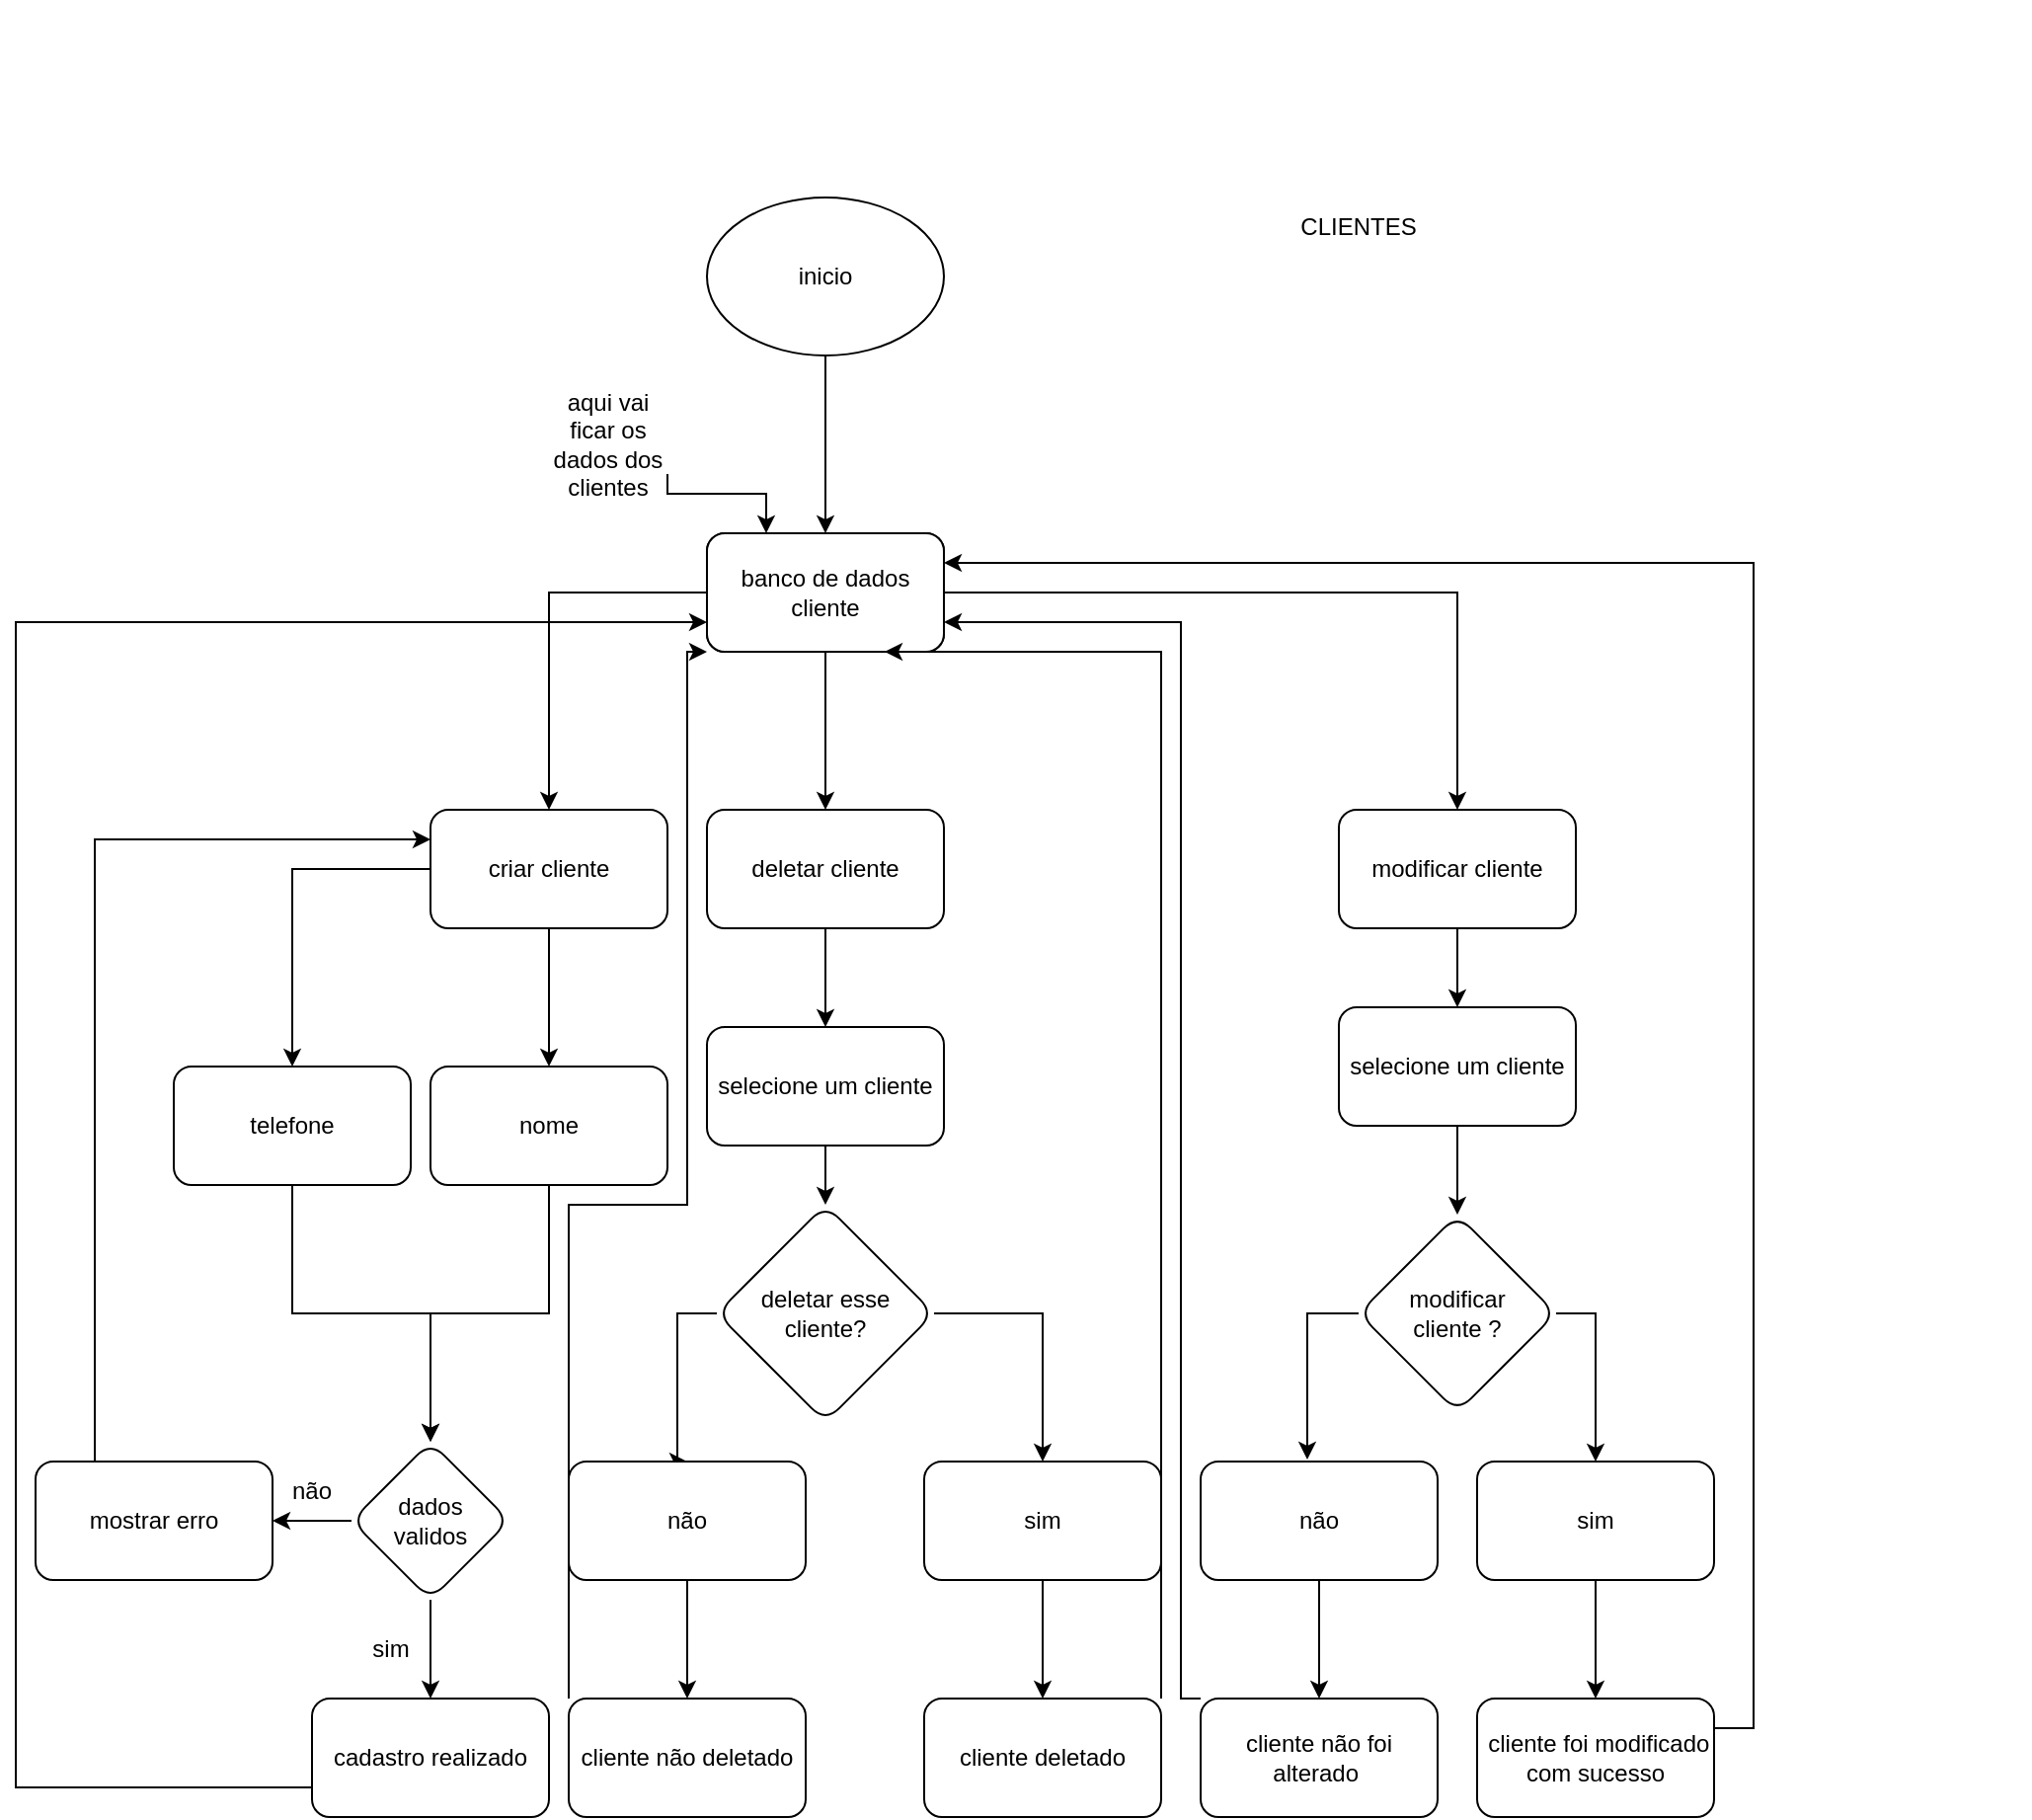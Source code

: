 <mxfile version="24.4.9" type="device" pages="3">
  <diagram id="YsnUkYIXZKyZ0lEAvtVL" name="Página-1">
    <mxGraphModel dx="2261" dy="1951" grid="1" gridSize="10" guides="1" tooltips="1" connect="1" arrows="1" fold="1" page="1" pageScale="1" pageWidth="827" pageHeight="1169" math="0" shadow="0">
      <root>
        <mxCell id="0" />
        <mxCell id="1" parent="0" />
        <mxCell id="gHt7BngtJJB3sTxaMDb8-4" value="" style="edgeStyle=orthogonalEdgeStyle;rounded=0;orthogonalLoop=1;jettySize=auto;html=1;" parent="1" source="gHt7BngtJJB3sTxaMDb8-1" target="gHt7BngtJJB3sTxaMDb8-3" edge="1">
          <mxGeometry relative="1" as="geometry" />
        </mxCell>
        <mxCell id="gHt7BngtJJB3sTxaMDb8-1" value="inicio" style="ellipse;whiteSpace=wrap;html=1;" parent="1" vertex="1">
          <mxGeometry x="340" width="120" height="80" as="geometry" />
        </mxCell>
        <mxCell id="gHt7BngtJJB3sTxaMDb8-6" value="" style="edgeStyle=orthogonalEdgeStyle;rounded=0;orthogonalLoop=1;jettySize=auto;html=1;" parent="1" source="gHt7BngtJJB3sTxaMDb8-3" target="gHt7BngtJJB3sTxaMDb8-5" edge="1">
          <mxGeometry relative="1" as="geometry" />
        </mxCell>
        <mxCell id="gHt7BngtJJB3sTxaMDb8-8" value="" style="edgeStyle=orthogonalEdgeStyle;rounded=0;orthogonalLoop=1;jettySize=auto;html=1;" parent="1" source="gHt7BngtJJB3sTxaMDb8-3" target="gHt7BngtJJB3sTxaMDb8-7" edge="1">
          <mxGeometry relative="1" as="geometry" />
        </mxCell>
        <mxCell id="gHt7BngtJJB3sTxaMDb8-10" value="" style="edgeStyle=orthogonalEdgeStyle;rounded=0;orthogonalLoop=1;jettySize=auto;html=1;" parent="1" source="gHt7BngtJJB3sTxaMDb8-3" target="gHt7BngtJJB3sTxaMDb8-9" edge="1">
          <mxGeometry relative="1" as="geometry" />
        </mxCell>
        <mxCell id="gHt7BngtJJB3sTxaMDb8-3" value="banco de clientes" style="rounded=1;whiteSpace=wrap;html=1;" parent="1" vertex="1">
          <mxGeometry x="340" y="170" width="120" height="60" as="geometry" />
        </mxCell>
        <mxCell id="gHt7BngtJJB3sTxaMDb8-30" value="" style="edgeStyle=orthogonalEdgeStyle;rounded=0;orthogonalLoop=1;jettySize=auto;html=1;entryX=0.5;entryY=0;entryDx=0;entryDy=0;" parent="1" source="gHt7BngtJJB3sTxaMDb8-5" target="gHt7BngtJJB3sTxaMDb8-31" edge="1">
          <mxGeometry relative="1" as="geometry">
            <mxPoint x="400" y="410" as="targetPoint" />
          </mxGeometry>
        </mxCell>
        <mxCell id="gHt7BngtJJB3sTxaMDb8-5" value="deletar cliente" style="rounded=1;whiteSpace=wrap;html=1;" parent="1" vertex="1">
          <mxGeometry x="340" y="310" width="120" height="60" as="geometry" />
        </mxCell>
        <mxCell id="gHt7BngtJJB3sTxaMDb8-57" value="" style="edgeStyle=orthogonalEdgeStyle;rounded=0;orthogonalLoop=1;jettySize=auto;html=1;" parent="1" source="gHt7BngtJJB3sTxaMDb8-7" target="gHt7BngtJJB3sTxaMDb8-56" edge="1">
          <mxGeometry relative="1" as="geometry" />
        </mxCell>
        <mxCell id="gHt7BngtJJB3sTxaMDb8-7" value="modificar cliente" style="whiteSpace=wrap;html=1;rounded=1;" parent="1" vertex="1">
          <mxGeometry x="660" y="310" width="120" height="60" as="geometry" />
        </mxCell>
        <mxCell id="gHt7BngtJJB3sTxaMDb8-19" value="" style="edgeStyle=orthogonalEdgeStyle;rounded=0;orthogonalLoop=1;jettySize=auto;html=1;" parent="1" source="gHt7BngtJJB3sTxaMDb8-9" target="gHt7BngtJJB3sTxaMDb8-18" edge="1">
          <mxGeometry relative="1" as="geometry" />
        </mxCell>
        <mxCell id="gHt7BngtJJB3sTxaMDb8-21" value="" style="edgeStyle=orthogonalEdgeStyle;rounded=0;orthogonalLoop=1;jettySize=auto;html=1;" parent="1" source="gHt7BngtJJB3sTxaMDb8-9" target="gHt7BngtJJB3sTxaMDb8-20" edge="1">
          <mxGeometry relative="1" as="geometry" />
        </mxCell>
        <mxCell id="gHt7BngtJJB3sTxaMDb8-9" value="criar cliente" style="rounded=1;whiteSpace=wrap;html=1;" parent="1" vertex="1">
          <mxGeometry x="200" y="310" width="120" height="60" as="geometry" />
        </mxCell>
        <mxCell id="gHt7BngtJJB3sTxaMDb8-15" value="banco de dados&lt;div&gt;cliente&lt;/div&gt;" style="whiteSpace=wrap;html=1;rounded=1;" parent="1" vertex="1">
          <mxGeometry x="340" y="170" width="120" height="60" as="geometry" />
        </mxCell>
        <mxCell id="gHt7BngtJJB3sTxaMDb8-17" style="edgeStyle=orthogonalEdgeStyle;rounded=0;orthogonalLoop=1;jettySize=auto;html=1;exitX=1;exitY=1;exitDx=0;exitDy=0;entryX=0.25;entryY=0;entryDx=0;entryDy=0;" parent="1" source="gHt7BngtJJB3sTxaMDb8-16" target="gHt7BngtJJB3sTxaMDb8-15" edge="1">
          <mxGeometry relative="1" as="geometry">
            <Array as="points">
              <mxPoint x="320" y="150" />
              <mxPoint x="370" y="150" />
            </Array>
          </mxGeometry>
        </mxCell>
        <mxCell id="gHt7BngtJJB3sTxaMDb8-16" value="aqui vai ficar os dados dos clientes" style="text;html=1;align=center;verticalAlign=middle;whiteSpace=wrap;rounded=0;" parent="1" vertex="1">
          <mxGeometry x="260" y="110" width="60" height="30" as="geometry" />
        </mxCell>
        <mxCell id="gHt7BngtJJB3sTxaMDb8-61" style="edgeStyle=orthogonalEdgeStyle;rounded=0;orthogonalLoop=1;jettySize=auto;html=1;exitX=0.5;exitY=1;exitDx=0;exitDy=0;" parent="1" source="gHt7BngtJJB3sTxaMDb8-18" target="gHt7BngtJJB3sTxaMDb8-59" edge="1">
          <mxGeometry relative="1" as="geometry" />
        </mxCell>
        <mxCell id="gHt7BngtJJB3sTxaMDb8-18" value="telefone" style="whiteSpace=wrap;html=1;rounded=1;" parent="1" vertex="1">
          <mxGeometry x="70" y="440" width="120" height="60" as="geometry" />
        </mxCell>
        <mxCell id="gHt7BngtJJB3sTxaMDb8-60" value="" style="edgeStyle=orthogonalEdgeStyle;rounded=0;orthogonalLoop=1;jettySize=auto;html=1;" parent="1" source="gHt7BngtJJB3sTxaMDb8-20" target="gHt7BngtJJB3sTxaMDb8-59" edge="1">
          <mxGeometry relative="1" as="geometry" />
        </mxCell>
        <mxCell id="gHt7BngtJJB3sTxaMDb8-20" value="nome" style="whiteSpace=wrap;html=1;rounded=1;" parent="1" vertex="1">
          <mxGeometry x="200" y="440" width="120" height="60" as="geometry" />
        </mxCell>
        <mxCell id="gHt7BngtJJB3sTxaMDb8-34" value="" style="edgeStyle=orthogonalEdgeStyle;rounded=0;orthogonalLoop=1;jettySize=auto;html=1;" parent="1" source="gHt7BngtJJB3sTxaMDb8-31" target="gHt7BngtJJB3sTxaMDb8-33" edge="1">
          <mxGeometry relative="1" as="geometry" />
        </mxCell>
        <mxCell id="gHt7BngtJJB3sTxaMDb8-31" value="selecione um cliente" style="rounded=1;whiteSpace=wrap;html=1;" parent="1" vertex="1">
          <mxGeometry x="340" y="420" width="120" height="60" as="geometry" />
        </mxCell>
        <mxCell id="gHt7BngtJJB3sTxaMDb8-45" style="edgeStyle=orthogonalEdgeStyle;rounded=0;orthogonalLoop=1;jettySize=auto;html=1;exitX=0;exitY=0.5;exitDx=0;exitDy=0;entryX=0.5;entryY=0;entryDx=0;entryDy=0;" parent="1" source="gHt7BngtJJB3sTxaMDb8-33" target="gHt7BngtJJB3sTxaMDb8-42" edge="1">
          <mxGeometry relative="1" as="geometry" />
        </mxCell>
        <mxCell id="gHt7BngtJJB3sTxaMDb8-46" style="edgeStyle=orthogonalEdgeStyle;rounded=0;orthogonalLoop=1;jettySize=auto;html=1;exitX=1;exitY=0.5;exitDx=0;exitDy=0;entryX=0.5;entryY=0;entryDx=0;entryDy=0;" parent="1" source="gHt7BngtJJB3sTxaMDb8-33" target="gHt7BngtJJB3sTxaMDb8-40" edge="1">
          <mxGeometry relative="1" as="geometry" />
        </mxCell>
        <mxCell id="gHt7BngtJJB3sTxaMDb8-33" value="deletar esse cliente?" style="rhombus;whiteSpace=wrap;html=1;rounded=1;" parent="1" vertex="1">
          <mxGeometry x="345" y="510" width="110" height="110" as="geometry" />
        </mxCell>
        <mxCell id="gHt7BngtJJB3sTxaMDb8-48" value="" style="edgeStyle=orthogonalEdgeStyle;rounded=0;orthogonalLoop=1;jettySize=auto;html=1;" parent="1" source="gHt7BngtJJB3sTxaMDb8-40" target="gHt7BngtJJB3sTxaMDb8-47" edge="1">
          <mxGeometry relative="1" as="geometry" />
        </mxCell>
        <mxCell id="gHt7BngtJJB3sTxaMDb8-40" value="sim" style="rounded=1;whiteSpace=wrap;html=1;" parent="1" vertex="1">
          <mxGeometry x="450" y="640" width="120" height="60" as="geometry" />
        </mxCell>
        <mxCell id="gHt7BngtJJB3sTxaMDb8-50" value="" style="edgeStyle=orthogonalEdgeStyle;rounded=0;orthogonalLoop=1;jettySize=auto;html=1;" parent="1" source="gHt7BngtJJB3sTxaMDb8-42" target="gHt7BngtJJB3sTxaMDb8-49" edge="1">
          <mxGeometry relative="1" as="geometry" />
        </mxCell>
        <mxCell id="gHt7BngtJJB3sTxaMDb8-42" value="não" style="rounded=1;whiteSpace=wrap;html=1;" parent="1" vertex="1">
          <mxGeometry x="270" y="640" width="120" height="60" as="geometry" />
        </mxCell>
        <mxCell id="NIxQpuSbD9NqsE56mVhm-2" style="edgeStyle=orthogonalEdgeStyle;rounded=0;orthogonalLoop=1;jettySize=auto;html=1;exitX=1;exitY=0;exitDx=0;exitDy=0;" parent="1" source="gHt7BngtJJB3sTxaMDb8-47" edge="1">
          <mxGeometry relative="1" as="geometry">
            <mxPoint x="430" y="230" as="targetPoint" />
            <Array as="points">
              <mxPoint x="570" y="230" />
            </Array>
          </mxGeometry>
        </mxCell>
        <mxCell id="gHt7BngtJJB3sTxaMDb8-47" value="cliente deletado" style="whiteSpace=wrap;html=1;rounded=1;" parent="1" vertex="1">
          <mxGeometry x="450" y="760" width="120" height="60" as="geometry" />
        </mxCell>
        <mxCell id="NIxQpuSbD9NqsE56mVhm-3" style="edgeStyle=orthogonalEdgeStyle;rounded=0;orthogonalLoop=1;jettySize=auto;html=1;exitX=0;exitY=0;exitDx=0;exitDy=0;entryX=0;entryY=1;entryDx=0;entryDy=0;" parent="1" source="gHt7BngtJJB3sTxaMDb8-49" target="gHt7BngtJJB3sTxaMDb8-15" edge="1">
          <mxGeometry relative="1" as="geometry">
            <Array as="points">
              <mxPoint x="270" y="510" />
              <mxPoint x="330" y="510" />
              <mxPoint x="330" y="230" />
            </Array>
          </mxGeometry>
        </mxCell>
        <mxCell id="gHt7BngtJJB3sTxaMDb8-49" value="cliente não deletado" style="whiteSpace=wrap;html=1;rounded=1;" parent="1" vertex="1">
          <mxGeometry x="270" y="760" width="120" height="60" as="geometry" />
        </mxCell>
        <mxCell id="gHt7BngtJJB3sTxaMDb8-73" value="" style="edgeStyle=orthogonalEdgeStyle;rounded=0;orthogonalLoop=1;jettySize=auto;html=1;" parent="1" source="gHt7BngtJJB3sTxaMDb8-56" target="gHt7BngtJJB3sTxaMDb8-72" edge="1">
          <mxGeometry relative="1" as="geometry" />
        </mxCell>
        <mxCell id="gHt7BngtJJB3sTxaMDb8-56" value="selecione um cliente" style="whiteSpace=wrap;html=1;rounded=1;" parent="1" vertex="1">
          <mxGeometry x="660" y="410" width="120" height="60" as="geometry" />
        </mxCell>
        <mxCell id="gHt7BngtJJB3sTxaMDb8-63" value="" style="edgeStyle=orthogonalEdgeStyle;rounded=0;orthogonalLoop=1;jettySize=auto;html=1;" parent="1" source="gHt7BngtJJB3sTxaMDb8-59" target="gHt7BngtJJB3sTxaMDb8-62" edge="1">
          <mxGeometry relative="1" as="geometry" />
        </mxCell>
        <mxCell id="gHt7BngtJJB3sTxaMDb8-68" value="" style="edgeStyle=orthogonalEdgeStyle;rounded=0;orthogonalLoop=1;jettySize=auto;html=1;" parent="1" source="gHt7BngtJJB3sTxaMDb8-59" target="gHt7BngtJJB3sTxaMDb8-67" edge="1">
          <mxGeometry relative="1" as="geometry" />
        </mxCell>
        <mxCell id="gHt7BngtJJB3sTxaMDb8-59" value="dados&lt;div&gt;validos&lt;/div&gt;" style="rhombus;whiteSpace=wrap;html=1;rounded=1;" parent="1" vertex="1">
          <mxGeometry x="160" y="630" width="80" height="80" as="geometry" />
        </mxCell>
        <mxCell id="BEn74CWIUbA6BfU2pHwM-2" style="edgeStyle=orthogonalEdgeStyle;rounded=0;orthogonalLoop=1;jettySize=auto;html=1;exitX=0.25;exitY=0;exitDx=0;exitDy=0;entryX=0;entryY=0.25;entryDx=0;entryDy=0;" parent="1" source="gHt7BngtJJB3sTxaMDb8-62" target="gHt7BngtJJB3sTxaMDb8-9" edge="1">
          <mxGeometry relative="1" as="geometry" />
        </mxCell>
        <mxCell id="gHt7BngtJJB3sTxaMDb8-62" value="mostrar erro" style="whiteSpace=wrap;html=1;rounded=1;" parent="1" vertex="1">
          <mxGeometry y="640" width="120" height="60" as="geometry" />
        </mxCell>
        <mxCell id="gHt7BngtJJB3sTxaMDb8-64" value="não" style="text;html=1;align=center;verticalAlign=middle;whiteSpace=wrap;rounded=0;" parent="1" vertex="1">
          <mxGeometry x="110" y="640" width="60" height="30" as="geometry" />
        </mxCell>
        <mxCell id="gHt7BngtJJB3sTxaMDb8-71" style="edgeStyle=orthogonalEdgeStyle;rounded=0;orthogonalLoop=1;jettySize=auto;html=1;exitX=0;exitY=0.75;exitDx=0;exitDy=0;entryX=0;entryY=0.75;entryDx=0;entryDy=0;" parent="1" source="gHt7BngtJJB3sTxaMDb8-67" target="gHt7BngtJJB3sTxaMDb8-15" edge="1">
          <mxGeometry relative="1" as="geometry">
            <Array as="points">
              <mxPoint x="-10" y="805" />
              <mxPoint x="-10" y="215" />
            </Array>
          </mxGeometry>
        </mxCell>
        <mxCell id="gHt7BngtJJB3sTxaMDb8-67" value="cadastro realizado" style="whiteSpace=wrap;html=1;rounded=1;" parent="1" vertex="1">
          <mxGeometry x="140" y="760" width="120" height="60" as="geometry" />
        </mxCell>
        <mxCell id="gHt7BngtJJB3sTxaMDb8-69" value="sim" style="text;html=1;align=center;verticalAlign=middle;whiteSpace=wrap;rounded=0;" parent="1" vertex="1">
          <mxGeometry x="150" y="720" width="60" height="30" as="geometry" />
        </mxCell>
        <mxCell id="gHt7BngtJJB3sTxaMDb8-88" style="edgeStyle=orthogonalEdgeStyle;rounded=0;orthogonalLoop=1;jettySize=auto;html=1;exitX=1;exitY=0.5;exitDx=0;exitDy=0;entryX=0.5;entryY=0;entryDx=0;entryDy=0;" parent="1" source="gHt7BngtJJB3sTxaMDb8-72" target="gHt7BngtJJB3sTxaMDb8-80" edge="1">
          <mxGeometry relative="1" as="geometry" />
        </mxCell>
        <mxCell id="gHt7BngtJJB3sTxaMDb8-72" value="modificar&lt;div&gt;cliente ?&lt;/div&gt;" style="rhombus;whiteSpace=wrap;html=1;rounded=1;" parent="1" vertex="1">
          <mxGeometry x="670" y="515" width="100" height="100" as="geometry" />
        </mxCell>
        <mxCell id="gHt7BngtJJB3sTxaMDb8-95" value="" style="edgeStyle=orthogonalEdgeStyle;rounded=0;orthogonalLoop=1;jettySize=auto;html=1;" parent="1" source="gHt7BngtJJB3sTxaMDb8-80" target="gHt7BngtJJB3sTxaMDb8-94" edge="1">
          <mxGeometry relative="1" as="geometry" />
        </mxCell>
        <mxCell id="gHt7BngtJJB3sTxaMDb8-80" value="sim" style="rounded=1;whiteSpace=wrap;html=1;" parent="1" vertex="1">
          <mxGeometry x="730" y="640" width="120" height="60" as="geometry" />
        </mxCell>
        <mxCell id="gHt7BngtJJB3sTxaMDb8-92" value="" style="edgeStyle=orthogonalEdgeStyle;rounded=0;orthogonalLoop=1;jettySize=auto;html=1;" parent="1" source="gHt7BngtJJB3sTxaMDb8-82" target="gHt7BngtJJB3sTxaMDb8-91" edge="1">
          <mxGeometry relative="1" as="geometry" />
        </mxCell>
        <mxCell id="gHt7BngtJJB3sTxaMDb8-82" value="não" style="rounded=1;whiteSpace=wrap;html=1;" parent="1" vertex="1">
          <mxGeometry x="590" y="640" width="120" height="60" as="geometry" />
        </mxCell>
        <mxCell id="gHt7BngtJJB3sTxaMDb8-90" style="edgeStyle=orthogonalEdgeStyle;rounded=0;orthogonalLoop=1;jettySize=auto;html=1;exitX=0;exitY=0.5;exitDx=0;exitDy=0;entryX=0.45;entryY=-0.017;entryDx=0;entryDy=0;entryPerimeter=0;" parent="1" source="gHt7BngtJJB3sTxaMDb8-72" target="gHt7BngtJJB3sTxaMDb8-82" edge="1">
          <mxGeometry relative="1" as="geometry" />
        </mxCell>
        <mxCell id="gHt7BngtJJB3sTxaMDb8-93" style="edgeStyle=orthogonalEdgeStyle;rounded=0;orthogonalLoop=1;jettySize=auto;html=1;exitX=0;exitY=0;exitDx=0;exitDy=0;entryX=1;entryY=0.75;entryDx=0;entryDy=0;" parent="1" source="gHt7BngtJJB3sTxaMDb8-91" target="gHt7BngtJJB3sTxaMDb8-15" edge="1">
          <mxGeometry relative="1" as="geometry">
            <Array as="points">
              <mxPoint x="580" y="760" />
              <mxPoint x="580" y="215" />
            </Array>
          </mxGeometry>
        </mxCell>
        <mxCell id="gHt7BngtJJB3sTxaMDb8-91" value="cliente não foi alterado&amp;nbsp;" style="whiteSpace=wrap;html=1;rounded=1;" parent="1" vertex="1">
          <mxGeometry x="590" y="760" width="120" height="60" as="geometry" />
        </mxCell>
        <mxCell id="gHt7BngtJJB3sTxaMDb8-96" style="edgeStyle=orthogonalEdgeStyle;rounded=0;orthogonalLoop=1;jettySize=auto;html=1;exitX=1;exitY=0.25;exitDx=0;exitDy=0;entryX=1;entryY=0.25;entryDx=0;entryDy=0;" parent="1" source="gHt7BngtJJB3sTxaMDb8-94" target="gHt7BngtJJB3sTxaMDb8-15" edge="1">
          <mxGeometry relative="1" as="geometry" />
        </mxCell>
        <mxCell id="gHt7BngtJJB3sTxaMDb8-94" value="&amp;nbsp;cliente foi modificado com sucesso" style="whiteSpace=wrap;html=1;rounded=1;" parent="1" vertex="1">
          <mxGeometry x="730" y="760" width="120" height="60" as="geometry" />
        </mxCell>
        <mxCell id="BLbAD-rNxpiQl6OmIel5-1" value="CLIENTES" style="text;html=1;align=center;verticalAlign=middle;whiteSpace=wrap;rounded=0;" parent="1" vertex="1">
          <mxGeometry x="330" y="-100" width="680" height="230" as="geometry" />
        </mxCell>
      </root>
    </mxGraphModel>
  </diagram>
  <diagram id="cob4E-7mashP0gwnkzWK" name="Página-2">
    <mxGraphModel dx="2261" dy="782" grid="1" gridSize="10" guides="1" tooltips="1" connect="1" arrows="1" fold="1" page="1" pageScale="1" pageWidth="827" pageHeight="1169" math="0" shadow="0">
      <root>
        <mxCell id="0" />
        <mxCell id="1" parent="0" />
        <mxCell id="q2FhE0J3s6sLXgJ5Zwis-4" value="" style="edgeStyle=orthogonalEdgeStyle;rounded=0;orthogonalLoop=1;jettySize=auto;html=1;" parent="1" source="q2FhE0J3s6sLXgJ5Zwis-1" target="q2FhE0J3s6sLXgJ5Zwis-3" edge="1">
          <mxGeometry relative="1" as="geometry" />
        </mxCell>
        <mxCell id="q2FhE0J3s6sLXgJ5Zwis-1" value="inicio" style="ellipse;whiteSpace=wrap;html=1;" parent="1" vertex="1">
          <mxGeometry x="310" width="120" height="80" as="geometry" />
        </mxCell>
        <mxCell id="GBMRATMyyAud9WIm6xr2-17" style="edgeStyle=orthogonalEdgeStyle;rounded=0;orthogonalLoop=1;jettySize=auto;html=1;exitX=0.5;exitY=1;exitDx=0;exitDy=0;entryX=0.5;entryY=0;entryDx=0;entryDy=0;" edge="1" parent="1" source="q2FhE0J3s6sLXgJ5Zwis-3" target="q2FhE0J3s6sLXgJ5Zwis-5">
          <mxGeometry relative="1" as="geometry" />
        </mxCell>
        <mxCell id="q2FhE0J3s6sLXgJ5Zwis-3" value="selecione o fornecedor" style="rounded=1;whiteSpace=wrap;html=1;" parent="1" vertex="1">
          <mxGeometry x="310" y="120" width="120" height="60" as="geometry" />
        </mxCell>
        <mxCell id="-Yfc9bU-4Yj6OBTwdtKS-4" style="edgeStyle=orthogonalEdgeStyle;rounded=0;orthogonalLoop=1;jettySize=auto;html=1;exitX=0;exitY=0.25;exitDx=0;exitDy=0;entryX=0.5;entryY=0;entryDx=0;entryDy=0;" edge="1" parent="1" source="q2FhE0J3s6sLXgJ5Zwis-5" target="-Yfc9bU-4Yj6OBTwdtKS-3">
          <mxGeometry relative="1" as="geometry" />
        </mxCell>
        <mxCell id="GBMRATMyyAud9WIm6xr2-14" style="edgeStyle=orthogonalEdgeStyle;rounded=0;orthogonalLoop=1;jettySize=auto;html=1;exitX=0.25;exitY=0;exitDx=0;exitDy=0;entryX=0.5;entryY=0;entryDx=0;entryDy=0;" edge="1" parent="1" source="q2FhE0J3s6sLXgJ5Zwis-5" target="GBMRATMyyAud9WIm6xr2-2">
          <mxGeometry relative="1" as="geometry" />
        </mxCell>
        <mxCell id="GBMRATMyyAud9WIm6xr2-18" style="edgeStyle=orthogonalEdgeStyle;rounded=0;orthogonalLoop=1;jettySize=auto;html=1;exitX=1;exitY=0.75;exitDx=0;exitDy=0;entryX=0.25;entryY=0;entryDx=0;entryDy=0;" edge="1" parent="1" source="q2FhE0J3s6sLXgJ5Zwis-5" target="HUoiYBO2rbF4VHzIbusj-4">
          <mxGeometry relative="1" as="geometry" />
        </mxCell>
        <mxCell id="q2FhE0J3s6sLXgJ5Zwis-5" value="BC fornecedor&amp;nbsp;" style="rounded=1;whiteSpace=wrap;html=1;" parent="1" vertex="1">
          <mxGeometry x="310" y="230" width="120" height="60" as="geometry" />
        </mxCell>
        <mxCell id="NR5nARvkgr26INFjKaU3-6" style="edgeStyle=orthogonalEdgeStyle;rounded=0;orthogonalLoop=1;jettySize=auto;html=1;exitX=0.25;exitY=1;exitDx=0;exitDy=0;entryX=0.75;entryY=0;entryDx=0;entryDy=0;" parent="1" source="HUoiYBO2rbF4VHzIbusj-4" target="NR5nARvkgr26INFjKaU3-2" edge="1">
          <mxGeometry relative="1" as="geometry" />
        </mxCell>
        <mxCell id="NR5nARvkgr26INFjKaU3-9" style="edgeStyle=orthogonalEdgeStyle;rounded=0;orthogonalLoop=1;jettySize=auto;html=1;exitX=0.75;exitY=1;exitDx=0;exitDy=0;entryX=0.25;entryY=0;entryDx=0;entryDy=0;" parent="1" source="HUoiYBO2rbF4VHzIbusj-4" target="NR5nARvkgr26INFjKaU3-5" edge="1">
          <mxGeometry relative="1" as="geometry" />
        </mxCell>
        <mxCell id="NR5nARvkgr26INFjKaU3-10" style="edgeStyle=orthogonalEdgeStyle;rounded=0;orthogonalLoop=1;jettySize=auto;html=1;exitX=0.5;exitY=1;exitDx=0;exitDy=0;entryX=0.5;entryY=0;entryDx=0;entryDy=0;" parent="1" source="HUoiYBO2rbF4VHzIbusj-4" target="NR5nARvkgr26INFjKaU3-3" edge="1">
          <mxGeometry relative="1" as="geometry" />
        </mxCell>
        <mxCell id="HUoiYBO2rbF4VHzIbusj-4" value="cadastrar um novo fornecedor" style="rounded=1;whiteSpace=wrap;html=1;" parent="1" vertex="1">
          <mxGeometry x="480" y="330" width="120" height="60" as="geometry" />
        </mxCell>
        <mxCell id="nCmtPQ9e9HmwRkio1j7B-5" style="edgeStyle=orthogonalEdgeStyle;rounded=0;orthogonalLoop=1;jettySize=auto;html=1;exitX=0.5;exitY=1;exitDx=0;exitDy=0;entryX=0.5;entryY=0;entryDx=0;entryDy=0;" edge="1" parent="1" source="NR5nARvkgr26INFjKaU3-2" target="nCmtPQ9e9HmwRkio1j7B-1">
          <mxGeometry relative="1" as="geometry" />
        </mxCell>
        <mxCell id="NR5nARvkgr26INFjKaU3-2" value="nome" style="rounded=1;whiteSpace=wrap;html=1;" parent="1" vertex="1">
          <mxGeometry x="340" y="450" width="120" height="60" as="geometry" />
        </mxCell>
        <mxCell id="nCmtPQ9e9HmwRkio1j7B-2" value="" style="edgeStyle=orthogonalEdgeStyle;rounded=0;orthogonalLoop=1;jettySize=auto;html=1;" edge="1" parent="1" source="NR5nARvkgr26INFjKaU3-3" target="nCmtPQ9e9HmwRkio1j7B-1">
          <mxGeometry relative="1" as="geometry" />
        </mxCell>
        <mxCell id="NR5nARvkgr26INFjKaU3-3" value="telefone" style="rounded=1;whiteSpace=wrap;html=1;" parent="1" vertex="1">
          <mxGeometry x="470" y="450" width="120" height="60" as="geometry" />
        </mxCell>
        <mxCell id="nCmtPQ9e9HmwRkio1j7B-3" style="edgeStyle=orthogonalEdgeStyle;rounded=0;orthogonalLoop=1;jettySize=auto;html=1;exitX=0.5;exitY=1;exitDx=0;exitDy=0;entryX=0.5;entryY=0;entryDx=0;entryDy=0;" edge="1" parent="1" source="NR5nARvkgr26INFjKaU3-5" target="nCmtPQ9e9HmwRkio1j7B-1">
          <mxGeometry relative="1" as="geometry" />
        </mxCell>
        <mxCell id="NR5nARvkgr26INFjKaU3-5" value="email" style="rounded=1;whiteSpace=wrap;html=1;" parent="1" vertex="1">
          <mxGeometry x="600" y="450" width="120" height="60" as="geometry" />
        </mxCell>
        <mxCell id="nCmtPQ9e9HmwRkio1j7B-8" value="" style="edgeStyle=orthogonalEdgeStyle;rounded=0;orthogonalLoop=1;jettySize=auto;html=1;" edge="1" parent="1" source="nCmtPQ9e9HmwRkio1j7B-1" target="nCmtPQ9e9HmwRkio1j7B-7">
          <mxGeometry relative="1" as="geometry" />
        </mxCell>
        <mxCell id="nCmtPQ9e9HmwRkio1j7B-15" style="edgeStyle=orthogonalEdgeStyle;rounded=0;orthogonalLoop=1;jettySize=auto;html=1;exitX=0;exitY=0.5;exitDx=0;exitDy=0;entryX=1;entryY=0.5;entryDx=0;entryDy=0;" edge="1" parent="1" source="nCmtPQ9e9HmwRkio1j7B-1" target="nCmtPQ9e9HmwRkio1j7B-14">
          <mxGeometry relative="1" as="geometry" />
        </mxCell>
        <mxCell id="nCmtPQ9e9HmwRkio1j7B-1" value="dados são validos?" style="rhombus;whiteSpace=wrap;html=1;rounded=1;" vertex="1" parent="1">
          <mxGeometry x="470" y="570" width="100" height="110" as="geometry" />
        </mxCell>
        <mxCell id="nCmtPQ9e9HmwRkio1j7B-7" value="cadastro realizado" style="whiteSpace=wrap;html=1;rounded=1;" vertex="1" parent="1">
          <mxGeometry x="460" y="720" width="120" height="60" as="geometry" />
        </mxCell>
        <mxCell id="nCmtPQ9e9HmwRkio1j7B-11" value="sim" style="text;html=1;align=center;verticalAlign=middle;resizable=0;points=[];autosize=1;strokeColor=none;fillColor=none;" vertex="1" parent="1">
          <mxGeometry x="470" y="678" width="40" height="30" as="geometry" />
        </mxCell>
        <mxCell id="nCmtPQ9e9HmwRkio1j7B-12" value="não" style="text;html=1;align=center;verticalAlign=middle;resizable=0;points=[];autosize=1;strokeColor=none;fillColor=none;" vertex="1" parent="1">
          <mxGeometry x="410" y="588" width="40" height="30" as="geometry" />
        </mxCell>
        <mxCell id="nCmtPQ9e9HmwRkio1j7B-16" style="edgeStyle=orthogonalEdgeStyle;rounded=0;orthogonalLoop=1;jettySize=auto;html=1;exitX=0.25;exitY=0;exitDx=0;exitDy=0;entryX=0;entryY=0.75;entryDx=0;entryDy=0;" edge="1" parent="1" source="nCmtPQ9e9HmwRkio1j7B-14" target="HUoiYBO2rbF4VHzIbusj-4">
          <mxGeometry relative="1" as="geometry" />
        </mxCell>
        <mxCell id="nCmtPQ9e9HmwRkio1j7B-14" value="cadastro não realizado" style="rounded=1;whiteSpace=wrap;html=1;" vertex="1" parent="1">
          <mxGeometry x="270" y="595" width="120" height="60" as="geometry" />
        </mxCell>
        <mxCell id="z8GCXbsM7PEjZCh6Z2JS-4" value="" style="edgeStyle=orthogonalEdgeStyle;rounded=0;orthogonalLoop=1;jettySize=auto;html=1;" edge="1" parent="1" source="-Yfc9bU-4Yj6OBTwdtKS-3" target="z8GCXbsM7PEjZCh6Z2JS-3">
          <mxGeometry relative="1" as="geometry" />
        </mxCell>
        <mxCell id="-Yfc9bU-4Yj6OBTwdtKS-3" value="deletar um fornecedor" style="rounded=1;whiteSpace=wrap;html=1;" vertex="1" parent="1">
          <mxGeometry x="110" y="330" width="120" height="60" as="geometry" />
        </mxCell>
        <mxCell id="Pp-OBEWepvJcXhCHAs7i-2" value="" style="edgeStyle=orthogonalEdgeStyle;rounded=0;orthogonalLoop=1;jettySize=auto;html=1;" edge="1" parent="1" source="z8GCXbsM7PEjZCh6Z2JS-3" target="Pp-OBEWepvJcXhCHAs7i-1">
          <mxGeometry relative="1" as="geometry" />
        </mxCell>
        <mxCell id="z8GCXbsM7PEjZCh6Z2JS-3" value="selecione um fornecedor" style="whiteSpace=wrap;html=1;rounded=1;" vertex="1" parent="1">
          <mxGeometry x="110" y="430" width="120" height="60" as="geometry" />
        </mxCell>
        <mxCell id="Pp-OBEWepvJcXhCHAs7i-4" value="" style="edgeStyle=orthogonalEdgeStyle;rounded=0;orthogonalLoop=1;jettySize=auto;html=1;" edge="1" parent="1" source="Pp-OBEWepvJcXhCHAs7i-1" target="Pp-OBEWepvJcXhCHAs7i-3">
          <mxGeometry relative="1" as="geometry" />
        </mxCell>
        <mxCell id="Pp-OBEWepvJcXhCHAs7i-7" value="" style="edgeStyle=orthogonalEdgeStyle;rounded=0;orthogonalLoop=1;jettySize=auto;html=1;" edge="1" parent="1" source="Pp-OBEWepvJcXhCHAs7i-1" target="Pp-OBEWepvJcXhCHAs7i-6">
          <mxGeometry relative="1" as="geometry" />
        </mxCell>
        <mxCell id="Pp-OBEWepvJcXhCHAs7i-1" value="deletar esse&lt;div&gt;&amp;nbsp;fornecedor&lt;/div&gt;" style="rhombus;whiteSpace=wrap;html=1;rounded=1;" vertex="1" parent="1">
          <mxGeometry x="120" y="518" width="100" height="100" as="geometry" />
        </mxCell>
        <mxCell id="Pp-OBEWepvJcXhCHAs7i-9" style="edgeStyle=orthogonalEdgeStyle;rounded=0;orthogonalLoop=1;jettySize=auto;html=1;exitX=1;exitY=0;exitDx=0;exitDy=0;entryX=0;entryY=0.5;entryDx=0;entryDy=0;" edge="1" parent="1" source="Pp-OBEWepvJcXhCHAs7i-3" target="q2FhE0J3s6sLXgJ5Zwis-5">
          <mxGeometry relative="1" as="geometry" />
        </mxCell>
        <mxCell id="Pp-OBEWepvJcXhCHAs7i-3" value="fornecedor deletado" style="whiteSpace=wrap;html=1;rounded=1;" vertex="1" parent="1">
          <mxGeometry x="110" y="680" width="120" height="60" as="geometry" />
        </mxCell>
        <mxCell id="Pp-OBEWepvJcXhCHAs7i-5" value="sim" style="text;html=1;align=center;verticalAlign=middle;resizable=0;points=[];autosize=1;" vertex="1" parent="1">
          <mxGeometry x="180" y="618" width="40" height="30" as="geometry" />
        </mxCell>
        <mxCell id="Pp-OBEWepvJcXhCHAs7i-6" value="fornecedor não&lt;div&gt;&amp;nbsp;foi deletado&lt;/div&gt;" style="whiteSpace=wrap;html=1;rounded=1;" vertex="1" parent="1">
          <mxGeometry x="-40" y="538" width="120" height="60" as="geometry" />
        </mxCell>
        <mxCell id="Pp-OBEWepvJcXhCHAs7i-8" value="não" style="text;html=1;align=center;verticalAlign=middle;resizable=0;points=[];autosize=1;strokeColor=none;fillColor=none;" vertex="1" parent="1">
          <mxGeometry x="80" y="530" width="40" height="30" as="geometry" />
        </mxCell>
        <mxCell id="GBMRATMyyAud9WIm6xr2-1" value="" style="edgeStyle=orthogonalEdgeStyle;rounded=0;orthogonalLoop=1;jettySize=auto;html=1;" edge="1" parent="1" source="GBMRATMyyAud9WIm6xr2-2" target="GBMRATMyyAud9WIm6xr2-4">
          <mxGeometry relative="1" as="geometry" />
        </mxCell>
        <mxCell id="GBMRATMyyAud9WIm6xr2-2" value="modificar fornecedor" style="whiteSpace=wrap;html=1;rounded=1;" vertex="1" parent="1">
          <mxGeometry x="-250" y="330" width="120" height="60" as="geometry" />
        </mxCell>
        <mxCell id="GBMRATMyyAud9WIm6xr2-3" value="" style="edgeStyle=orthogonalEdgeStyle;rounded=0;orthogonalLoop=1;jettySize=auto;html=1;" edge="1" parent="1" source="GBMRATMyyAud9WIm6xr2-4" target="GBMRATMyyAud9WIm6xr2-6">
          <mxGeometry relative="1" as="geometry" />
        </mxCell>
        <mxCell id="GBMRATMyyAud9WIm6xr2-4" value="selecione um fornecedor" style="whiteSpace=wrap;html=1;rounded=1;" vertex="1" parent="1">
          <mxGeometry x="-250" y="430" width="120" height="60" as="geometry" />
        </mxCell>
        <mxCell id="GBMRATMyyAud9WIm6xr2-5" style="edgeStyle=orthogonalEdgeStyle;rounded=0;orthogonalLoop=1;jettySize=auto;html=1;exitX=1;exitY=0.5;exitDx=0;exitDy=0;entryX=0.5;entryY=0;entryDx=0;entryDy=0;" edge="1" parent="1" source="GBMRATMyyAud9WIm6xr2-6" target="GBMRATMyyAud9WIm6xr2-8">
          <mxGeometry relative="1" as="geometry" />
        </mxCell>
        <mxCell id="GBMRATMyyAud9WIm6xr2-6" value="modificar&lt;div&gt;fornecedor ?&lt;/div&gt;" style="rhombus;whiteSpace=wrap;html=1;rounded=1;" vertex="1" parent="1">
          <mxGeometry x="-240" y="520" width="100" height="100" as="geometry" />
        </mxCell>
        <mxCell id="GBMRATMyyAud9WIm6xr2-7" value="" style="edgeStyle=orthogonalEdgeStyle;rounded=0;orthogonalLoop=1;jettySize=auto;html=1;" edge="1" parent="1" source="GBMRATMyyAud9WIm6xr2-8" target="GBMRATMyyAud9WIm6xr2-13">
          <mxGeometry relative="1" as="geometry" />
        </mxCell>
        <mxCell id="GBMRATMyyAud9WIm6xr2-8" value="sim" style="rounded=1;whiteSpace=wrap;html=1;" vertex="1" parent="1">
          <mxGeometry x="-180" y="660" width="120" height="60" as="geometry" />
        </mxCell>
        <mxCell id="GBMRATMyyAud9WIm6xr2-9" value="" style="edgeStyle=orthogonalEdgeStyle;rounded=0;orthogonalLoop=1;jettySize=auto;html=1;" edge="1" parent="1" source="GBMRATMyyAud9WIm6xr2-10" target="GBMRATMyyAud9WIm6xr2-12">
          <mxGeometry relative="1" as="geometry" />
        </mxCell>
        <mxCell id="GBMRATMyyAud9WIm6xr2-10" value="não" style="rounded=1;whiteSpace=wrap;html=1;" vertex="1" parent="1">
          <mxGeometry x="-320" y="660" width="120" height="60" as="geometry" />
        </mxCell>
        <mxCell id="GBMRATMyyAud9WIm6xr2-11" style="edgeStyle=orthogonalEdgeStyle;rounded=0;orthogonalLoop=1;jettySize=auto;html=1;exitX=0;exitY=0.5;exitDx=0;exitDy=0;entryX=0.45;entryY=-0.017;entryDx=0;entryDy=0;entryPerimeter=0;" edge="1" parent="1" source="GBMRATMyyAud9WIm6xr2-6" target="GBMRATMyyAud9WIm6xr2-10">
          <mxGeometry relative="1" as="geometry" />
        </mxCell>
        <mxCell id="GBMRATMyyAud9WIm6xr2-12" value="fprnecedornão&lt;div&gt;&amp;nbsp;foi alterado&amp;nbsp;&lt;/div&gt;" style="whiteSpace=wrap;html=1;rounded=1;" vertex="1" parent="1">
          <mxGeometry x="-320" y="780" width="120" height="60" as="geometry" />
        </mxCell>
        <mxCell id="oCgbVKMDudXGgYUJGsT_-3" style="edgeStyle=orthogonalEdgeStyle;rounded=0;orthogonalLoop=1;jettySize=auto;html=1;exitX=1;exitY=0.25;exitDx=0;exitDy=0;entryX=0;entryY=0;entryDx=0;entryDy=0;" edge="1" parent="1" source="GBMRATMyyAud9WIm6xr2-13" target="q2FhE0J3s6sLXgJ5Zwis-5">
          <mxGeometry relative="1" as="geometry">
            <Array as="points">
              <mxPoint x="-50" y="795" />
              <mxPoint x="-50" y="220" />
              <mxPoint x="310" y="220" />
            </Array>
          </mxGeometry>
        </mxCell>
        <mxCell id="GBMRATMyyAud9WIm6xr2-13" value="&amp;nbsp;fornecedor foi modificado com sucesso" style="whiteSpace=wrap;html=1;rounded=1;" vertex="1" parent="1">
          <mxGeometry x="-180" y="780" width="120" height="60" as="geometry" />
        </mxCell>
        <mxCell id="oCgbVKMDudXGgYUJGsT_-2" style="edgeStyle=orthogonalEdgeStyle;rounded=0;orthogonalLoop=1;jettySize=auto;html=1;exitX=1;exitY=0.25;exitDx=0;exitDy=0;entryX=1.033;entryY=0.4;entryDx=0;entryDy=0;entryPerimeter=0;" edge="1" parent="1" source="nCmtPQ9e9HmwRkio1j7B-7" target="HUoiYBO2rbF4VHzIbusj-4">
          <mxGeometry relative="1" as="geometry">
            <Array as="points">
              <mxPoint x="730" y="735" />
              <mxPoint x="730" y="354" />
            </Array>
          </mxGeometry>
        </mxCell>
        <mxCell id="oCgbVKMDudXGgYUJGsT_-5" style="edgeStyle=orthogonalEdgeStyle;rounded=0;orthogonalLoop=1;jettySize=auto;html=1;exitX=0.75;exitY=1;exitDx=0;exitDy=0;entryX=0.075;entryY=1;entryDx=0;entryDy=0;entryPerimeter=0;" edge="1" parent="1" source="GBMRATMyyAud9WIm6xr2-12" target="q2FhE0J3s6sLXgJ5Zwis-5">
          <mxGeometry relative="1" as="geometry">
            <Array as="points">
              <mxPoint x="-230" y="860" />
              <mxPoint x="260" y="860" />
              <mxPoint x="260" y="290" />
            </Array>
          </mxGeometry>
        </mxCell>
      </root>
    </mxGraphModel>
  </diagram>
  <diagram id="ggKw_srJRviiUNko3EBc" name="Página-3">
    <mxGraphModel dx="2261" dy="782" grid="1" gridSize="10" guides="1" tooltips="1" connect="1" arrows="1" fold="1" page="1" pageScale="1" pageWidth="827" pageHeight="1169" math="0" shadow="0">
      <root>
        <mxCell id="0" />
        <mxCell id="1" parent="0" />
        <mxCell id="8Am4ZRA5YqIOKl5tPQEc-1" value="" style="edgeStyle=orthogonalEdgeStyle;rounded=0;orthogonalLoop=1;jettySize=auto;html=1;" edge="1" parent="1" source="8Am4ZRA5YqIOKl5tPQEc-2" target="8Am4ZRA5YqIOKl5tPQEc-6">
          <mxGeometry relative="1" as="geometry" />
        </mxCell>
        <mxCell id="8Am4ZRA5YqIOKl5tPQEc-2" value="inicio" style="ellipse;whiteSpace=wrap;html=1;" vertex="1" parent="1">
          <mxGeometry x="340" width="120" height="80" as="geometry" />
        </mxCell>
        <mxCell id="8Am4ZRA5YqIOKl5tPQEc-3" value="" style="edgeStyle=orthogonalEdgeStyle;rounded=0;orthogonalLoop=1;jettySize=auto;html=1;" edge="1" parent="1" source="8Am4ZRA5YqIOKl5tPQEc-6" target="8Am4ZRA5YqIOKl5tPQEc-8">
          <mxGeometry relative="1" as="geometry" />
        </mxCell>
        <mxCell id="8Am4ZRA5YqIOKl5tPQEc-4" value="" style="edgeStyle=orthogonalEdgeStyle;rounded=0;orthogonalLoop=1;jettySize=auto;html=1;" edge="1" parent="1" source="8Am4ZRA5YqIOKl5tPQEc-6" target="8Am4ZRA5YqIOKl5tPQEc-10">
          <mxGeometry relative="1" as="geometry" />
        </mxCell>
        <mxCell id="8Am4ZRA5YqIOKl5tPQEc-5" value="" style="edgeStyle=orthogonalEdgeStyle;rounded=0;orthogonalLoop=1;jettySize=auto;html=1;" edge="1" parent="1" source="8Am4ZRA5YqIOKl5tPQEc-6" target="8Am4ZRA5YqIOKl5tPQEc-13">
          <mxGeometry relative="1" as="geometry" />
        </mxCell>
        <mxCell id="8Am4ZRA5YqIOKl5tPQEc-6" value="banco de clientes" style="rounded=1;whiteSpace=wrap;html=1;" vertex="1" parent="1">
          <mxGeometry x="340" y="170" width="120" height="60" as="geometry" />
        </mxCell>
        <mxCell id="8Am4ZRA5YqIOKl5tPQEc-7" value="" style="edgeStyle=orthogonalEdgeStyle;rounded=0;orthogonalLoop=1;jettySize=auto;html=1;entryX=0.5;entryY=0;entryDx=0;entryDy=0;" edge="1" parent="1" source="8Am4ZRA5YqIOKl5tPQEc-8" target="8Am4ZRA5YqIOKl5tPQEc-22">
          <mxGeometry relative="1" as="geometry">
            <mxPoint x="400" y="410" as="targetPoint" />
          </mxGeometry>
        </mxCell>
        <mxCell id="8Am4ZRA5YqIOKl5tPQEc-8" value="deletar pedido" style="rounded=1;whiteSpace=wrap;html=1;" vertex="1" parent="1">
          <mxGeometry x="380" y="310" width="120" height="60" as="geometry" />
        </mxCell>
        <mxCell id="8Am4ZRA5YqIOKl5tPQEc-9" value="" style="edgeStyle=orthogonalEdgeStyle;rounded=0;orthogonalLoop=1;jettySize=auto;html=1;" edge="1" parent="1" source="8Am4ZRA5YqIOKl5tPQEc-10" target="8Am4ZRA5YqIOKl5tPQEc-35">
          <mxGeometry relative="1" as="geometry" />
        </mxCell>
        <mxCell id="8Am4ZRA5YqIOKl5tPQEc-10" value="modificar pedido" style="whiteSpace=wrap;html=1;rounded=1;" vertex="1" parent="1">
          <mxGeometry x="660" y="310" width="120" height="60" as="geometry" />
        </mxCell>
        <mxCell id="8Am4ZRA5YqIOKl5tPQEc-60" style="edgeStyle=orthogonalEdgeStyle;rounded=0;orthogonalLoop=1;jettySize=auto;html=1;exitX=0.75;exitY=1;exitDx=0;exitDy=0;entryX=1;entryY=0.5;entryDx=0;entryDy=0;" edge="1" parent="1" source="8Am4ZRA5YqIOKl5tPQEc-13" target="8Am4ZRA5YqIOKl5tPQEc-58">
          <mxGeometry relative="1" as="geometry">
            <Array as="points">
              <mxPoint x="290" y="470" />
            </Array>
          </mxGeometry>
        </mxCell>
        <mxCell id="8Am4ZRA5YqIOKl5tPQEc-61" style="edgeStyle=orthogonalEdgeStyle;rounded=0;orthogonalLoop=1;jettySize=auto;html=1;exitX=0.5;exitY=1;exitDx=0;exitDy=0;entryX=0.5;entryY=0;entryDx=0;entryDy=0;" edge="1" parent="1" source="8Am4ZRA5YqIOKl5tPQEc-13" target="8Am4ZRA5YqIOKl5tPQEc-20">
          <mxGeometry relative="1" as="geometry" />
        </mxCell>
        <mxCell id="8Am4ZRA5YqIOKl5tPQEc-62" style="edgeStyle=orthogonalEdgeStyle;rounded=0;orthogonalLoop=1;jettySize=auto;html=1;exitX=0.25;exitY=1;exitDx=0;exitDy=0;entryX=0.5;entryY=0;entryDx=0;entryDy=0;" edge="1" parent="1" source="8Am4ZRA5YqIOKl5tPQEc-13" target="8Am4ZRA5YqIOKl5tPQEc-57">
          <mxGeometry relative="1" as="geometry">
            <Array as="points">
              <mxPoint x="230" y="400" />
              <mxPoint x="-60" y="400" />
            </Array>
          </mxGeometry>
        </mxCell>
        <mxCell id="8Am4ZRA5YqIOKl5tPQEc-13" value="criar pedido" style="rounded=1;whiteSpace=wrap;html=1;" vertex="1" parent="1">
          <mxGeometry x="200" y="310" width="120" height="60" as="geometry" />
        </mxCell>
        <mxCell id="8Am4ZRA5YqIOKl5tPQEc-14" value="banco de dados&lt;div&gt;pedidos&lt;/div&gt;" style="whiteSpace=wrap;html=1;rounded=1;" vertex="1" parent="1">
          <mxGeometry x="340" y="170" width="120" height="60" as="geometry" />
        </mxCell>
        <mxCell id="8Am4ZRA5YqIOKl5tPQEc-15" style="edgeStyle=orthogonalEdgeStyle;rounded=0;orthogonalLoop=1;jettySize=auto;html=1;exitX=1;exitY=1;exitDx=0;exitDy=0;entryX=0.25;entryY=0;entryDx=0;entryDy=0;" edge="1" parent="1" source="8Am4ZRA5YqIOKl5tPQEc-16" target="8Am4ZRA5YqIOKl5tPQEc-14">
          <mxGeometry relative="1" as="geometry">
            <Array as="points">
              <mxPoint x="320" y="150" />
              <mxPoint x="370" y="150" />
            </Array>
          </mxGeometry>
        </mxCell>
        <mxCell id="8Am4ZRA5YqIOKl5tPQEc-16" value="aqui vai ficar os dados dos pedidos" style="text;html=1;align=center;verticalAlign=middle;whiteSpace=wrap;rounded=0;" vertex="1" parent="1">
          <mxGeometry x="260" y="110" width="60" height="30" as="geometry" />
        </mxCell>
        <mxCell id="8Am4ZRA5YqIOKl5tPQEc-64" style="edgeStyle=orthogonalEdgeStyle;rounded=0;orthogonalLoop=1;jettySize=auto;html=1;exitX=0.5;exitY=1;exitDx=0;exitDy=0;entryX=0.5;entryY=0;entryDx=0;entryDy=0;" edge="1" parent="1" source="8Am4ZRA5YqIOKl5tPQEc-18" target="8Am4ZRA5YqIOKl5tPQEc-38">
          <mxGeometry relative="1" as="geometry" />
        </mxCell>
        <mxCell id="8Am4ZRA5YqIOKl5tPQEc-18" value="telefone" style="whiteSpace=wrap;html=1;rounded=1;" vertex="1" parent="1">
          <mxGeometry x="-260" y="440" width="120" height="60" as="geometry" />
        </mxCell>
        <mxCell id="8Am4ZRA5YqIOKl5tPQEc-67" style="edgeStyle=orthogonalEdgeStyle;rounded=0;orthogonalLoop=1;jettySize=auto;html=1;exitX=0.5;exitY=1;exitDx=0;exitDy=0;" edge="1" parent="1" source="8Am4ZRA5YqIOKl5tPQEc-20" target="8Am4ZRA5YqIOKl5tPQEc-38">
          <mxGeometry relative="1" as="geometry" />
        </mxCell>
        <mxCell id="8Am4ZRA5YqIOKl5tPQEc-20" value="nome" style="whiteSpace=wrap;html=1;rounded=1;" vertex="1" parent="1">
          <mxGeometry x="20" y="440" width="120" height="60" as="geometry" />
        </mxCell>
        <mxCell id="8Am4ZRA5YqIOKl5tPQEc-21" value="" style="edgeStyle=orthogonalEdgeStyle;rounded=0;orthogonalLoop=1;jettySize=auto;html=1;" edge="1" parent="1" source="8Am4ZRA5YqIOKl5tPQEc-22" target="8Am4ZRA5YqIOKl5tPQEc-25">
          <mxGeometry relative="1" as="geometry" />
        </mxCell>
        <mxCell id="8Am4ZRA5YqIOKl5tPQEc-22" value="selecione um pedido" style="rounded=1;whiteSpace=wrap;html=1;" vertex="1" parent="1">
          <mxGeometry x="380" y="420" width="120" height="60" as="geometry" />
        </mxCell>
        <mxCell id="8Am4ZRA5YqIOKl5tPQEc-23" style="edgeStyle=orthogonalEdgeStyle;rounded=0;orthogonalLoop=1;jettySize=auto;html=1;exitX=0;exitY=0.5;exitDx=0;exitDy=0;entryX=0.5;entryY=0;entryDx=0;entryDy=0;" edge="1" parent="1" source="8Am4ZRA5YqIOKl5tPQEc-25" target="8Am4ZRA5YqIOKl5tPQEc-29">
          <mxGeometry relative="1" as="geometry" />
        </mxCell>
        <mxCell id="8Am4ZRA5YqIOKl5tPQEc-24" style="edgeStyle=orthogonalEdgeStyle;rounded=0;orthogonalLoop=1;jettySize=auto;html=1;exitX=1;exitY=0.5;exitDx=0;exitDy=0;entryX=0.5;entryY=0;entryDx=0;entryDy=0;" edge="1" parent="1" source="8Am4ZRA5YqIOKl5tPQEc-25" target="8Am4ZRA5YqIOKl5tPQEc-27">
          <mxGeometry relative="1" as="geometry" />
        </mxCell>
        <mxCell id="8Am4ZRA5YqIOKl5tPQEc-25" value="deletar esse pedido?" style="rhombus;whiteSpace=wrap;html=1;rounded=1;" vertex="1" parent="1">
          <mxGeometry x="385" y="510" width="110" height="110" as="geometry" />
        </mxCell>
        <mxCell id="8Am4ZRA5YqIOKl5tPQEc-26" value="" style="edgeStyle=orthogonalEdgeStyle;rounded=0;orthogonalLoop=1;jettySize=auto;html=1;" edge="1" parent="1" source="8Am4ZRA5YqIOKl5tPQEc-27" target="8Am4ZRA5YqIOKl5tPQEc-31">
          <mxGeometry relative="1" as="geometry" />
        </mxCell>
        <mxCell id="8Am4ZRA5YqIOKl5tPQEc-27" value="sim" style="rounded=1;whiteSpace=wrap;html=1;" vertex="1" parent="1">
          <mxGeometry x="450" y="630" width="120" height="60" as="geometry" />
        </mxCell>
        <mxCell id="8Am4ZRA5YqIOKl5tPQEc-28" value="" style="edgeStyle=orthogonalEdgeStyle;rounded=0;orthogonalLoop=1;jettySize=auto;html=1;" edge="1" parent="1" source="8Am4ZRA5YqIOKl5tPQEc-29" target="8Am4ZRA5YqIOKl5tPQEc-33">
          <mxGeometry relative="1" as="geometry" />
        </mxCell>
        <mxCell id="8Am4ZRA5YqIOKl5tPQEc-29" value="não" style="rounded=1;whiteSpace=wrap;html=1;" vertex="1" parent="1">
          <mxGeometry x="310" y="630" width="120" height="60" as="geometry" />
        </mxCell>
        <mxCell id="8Am4ZRA5YqIOKl5tPQEc-30" style="edgeStyle=orthogonalEdgeStyle;rounded=0;orthogonalLoop=1;jettySize=auto;html=1;exitX=1;exitY=0;exitDx=0;exitDy=0;" edge="1" parent="1" source="8Am4ZRA5YqIOKl5tPQEc-31">
          <mxGeometry relative="1" as="geometry">
            <mxPoint x="430" y="230" as="targetPoint" />
            <Array as="points">
              <mxPoint x="570" y="230" />
            </Array>
          </mxGeometry>
        </mxCell>
        <mxCell id="8Am4ZRA5YqIOKl5tPQEc-31" value="pedido deletado" style="whiteSpace=wrap;html=1;rounded=1;" vertex="1" parent="1">
          <mxGeometry x="450" y="750" width="120" height="60" as="geometry" />
        </mxCell>
        <mxCell id="8Am4ZRA5YqIOKl5tPQEc-32" style="edgeStyle=orthogonalEdgeStyle;rounded=0;orthogonalLoop=1;jettySize=auto;html=1;exitX=0;exitY=0;exitDx=0;exitDy=0;entryX=0;entryY=1;entryDx=0;entryDy=0;" edge="1" parent="1" source="8Am4ZRA5YqIOKl5tPQEc-33" target="8Am4ZRA5YqIOKl5tPQEc-14">
          <mxGeometry relative="1" as="geometry">
            <Array as="points">
              <mxPoint x="270" y="570" />
              <mxPoint x="360" y="570" />
              <mxPoint x="360" y="230" />
            </Array>
          </mxGeometry>
        </mxCell>
        <mxCell id="8Am4ZRA5YqIOKl5tPQEc-33" value="pedido não deletado" style="whiteSpace=wrap;html=1;rounded=1;" vertex="1" parent="1">
          <mxGeometry x="310" y="750" width="120" height="60" as="geometry" />
        </mxCell>
        <mxCell id="8Am4ZRA5YqIOKl5tPQEc-34" value="" style="edgeStyle=orthogonalEdgeStyle;rounded=0;orthogonalLoop=1;jettySize=auto;html=1;" edge="1" parent="1" source="8Am4ZRA5YqIOKl5tPQEc-35" target="8Am4ZRA5YqIOKl5tPQEc-46">
          <mxGeometry relative="1" as="geometry" />
        </mxCell>
        <mxCell id="8Am4ZRA5YqIOKl5tPQEc-35" value="selecione um pedido" style="whiteSpace=wrap;html=1;rounded=1;" vertex="1" parent="1">
          <mxGeometry x="660" y="410" width="120" height="60" as="geometry" />
        </mxCell>
        <mxCell id="8Am4ZRA5YqIOKl5tPQEc-36" value="" style="edgeStyle=orthogonalEdgeStyle;rounded=0;orthogonalLoop=1;jettySize=auto;html=1;" edge="1" parent="1" source="8Am4ZRA5YqIOKl5tPQEc-38" target="8Am4ZRA5YqIOKl5tPQEc-40">
          <mxGeometry relative="1" as="geometry" />
        </mxCell>
        <mxCell id="8Am4ZRA5YqIOKl5tPQEc-37" value="" style="edgeStyle=orthogonalEdgeStyle;rounded=0;orthogonalLoop=1;jettySize=auto;html=1;" edge="1" parent="1" source="8Am4ZRA5YqIOKl5tPQEc-38" target="8Am4ZRA5YqIOKl5tPQEc-43">
          <mxGeometry relative="1" as="geometry" />
        </mxCell>
        <mxCell id="8Am4ZRA5YqIOKl5tPQEc-38" value="dados&lt;div&gt;validos&lt;/div&gt;" style="rhombus;whiteSpace=wrap;html=1;rounded=1;" vertex="1" parent="1">
          <mxGeometry x="160" y="630" width="80" height="80" as="geometry" />
        </mxCell>
        <mxCell id="8Am4ZRA5YqIOKl5tPQEc-39" style="edgeStyle=orthogonalEdgeStyle;rounded=0;orthogonalLoop=1;jettySize=auto;html=1;exitX=0.25;exitY=0;exitDx=0;exitDy=0;entryX=0;entryY=0.25;entryDx=0;entryDy=0;" edge="1" parent="1" source="8Am4ZRA5YqIOKl5tPQEc-40" target="8Am4ZRA5YqIOKl5tPQEc-13">
          <mxGeometry relative="1" as="geometry">
            <Array as="points">
              <mxPoint x="-270" y="640" />
              <mxPoint x="-270" y="325" />
            </Array>
          </mxGeometry>
        </mxCell>
        <mxCell id="8Am4ZRA5YqIOKl5tPQEc-40" value="mostrar erro" style="whiteSpace=wrap;html=1;rounded=1;" vertex="1" parent="1">
          <mxGeometry y="640" width="120" height="60" as="geometry" />
        </mxCell>
        <mxCell id="8Am4ZRA5YqIOKl5tPQEc-41" value="não" style="text;html=1;align=center;verticalAlign=middle;whiteSpace=wrap;rounded=0;" vertex="1" parent="1">
          <mxGeometry x="110" y="640" width="60" height="30" as="geometry" />
        </mxCell>
        <mxCell id="8Am4ZRA5YqIOKl5tPQEc-42" style="edgeStyle=orthogonalEdgeStyle;rounded=0;orthogonalLoop=1;jettySize=auto;html=1;exitX=0;exitY=0.75;exitDx=0;exitDy=0;entryX=0;entryY=0.75;entryDx=0;entryDy=0;" edge="1" parent="1" source="8Am4ZRA5YqIOKl5tPQEc-43" target="8Am4ZRA5YqIOKl5tPQEc-14">
          <mxGeometry relative="1" as="geometry">
            <Array as="points">
              <mxPoint x="-280" y="805" />
              <mxPoint x="-280" y="215" />
            </Array>
          </mxGeometry>
        </mxCell>
        <mxCell id="8Am4ZRA5YqIOKl5tPQEc-43" value="cadastro realizado" style="whiteSpace=wrap;html=1;rounded=1;" vertex="1" parent="1">
          <mxGeometry x="140" y="760" width="120" height="60" as="geometry" />
        </mxCell>
        <mxCell id="8Am4ZRA5YqIOKl5tPQEc-44" value="sim" style="text;html=1;align=center;verticalAlign=middle;whiteSpace=wrap;rounded=0;" vertex="1" parent="1">
          <mxGeometry x="150" y="720" width="60" height="30" as="geometry" />
        </mxCell>
        <mxCell id="8Am4ZRA5YqIOKl5tPQEc-45" style="edgeStyle=orthogonalEdgeStyle;rounded=0;orthogonalLoop=1;jettySize=auto;html=1;exitX=1;exitY=0.5;exitDx=0;exitDy=0;entryX=0.5;entryY=0;entryDx=0;entryDy=0;" edge="1" parent="1" source="8Am4ZRA5YqIOKl5tPQEc-46" target="8Am4ZRA5YqIOKl5tPQEc-48">
          <mxGeometry relative="1" as="geometry" />
        </mxCell>
        <mxCell id="8Am4ZRA5YqIOKl5tPQEc-46" value="modificar&lt;div&gt;pedido ?&lt;/div&gt;" style="rhombus;whiteSpace=wrap;html=1;rounded=1;" vertex="1" parent="1">
          <mxGeometry x="670" y="515" width="100" height="100" as="geometry" />
        </mxCell>
        <mxCell id="8Am4ZRA5YqIOKl5tPQEc-47" value="" style="edgeStyle=orthogonalEdgeStyle;rounded=0;orthogonalLoop=1;jettySize=auto;html=1;" edge="1" parent="1" source="8Am4ZRA5YqIOKl5tPQEc-48" target="8Am4ZRA5YqIOKl5tPQEc-55">
          <mxGeometry relative="1" as="geometry" />
        </mxCell>
        <mxCell id="8Am4ZRA5YqIOKl5tPQEc-48" value="sim" style="rounded=1;whiteSpace=wrap;html=1;" vertex="1" parent="1">
          <mxGeometry x="730" y="640" width="120" height="60" as="geometry" />
        </mxCell>
        <mxCell id="8Am4ZRA5YqIOKl5tPQEc-49" value="" style="edgeStyle=orthogonalEdgeStyle;rounded=0;orthogonalLoop=1;jettySize=auto;html=1;" edge="1" parent="1" source="8Am4ZRA5YqIOKl5tPQEc-50" target="8Am4ZRA5YqIOKl5tPQEc-53">
          <mxGeometry relative="1" as="geometry" />
        </mxCell>
        <mxCell id="8Am4ZRA5YqIOKl5tPQEc-50" value="não" style="rounded=1;whiteSpace=wrap;html=1;" vertex="1" parent="1">
          <mxGeometry x="590" y="640" width="120" height="60" as="geometry" />
        </mxCell>
        <mxCell id="8Am4ZRA5YqIOKl5tPQEc-51" style="edgeStyle=orthogonalEdgeStyle;rounded=0;orthogonalLoop=1;jettySize=auto;html=1;exitX=0;exitY=0.5;exitDx=0;exitDy=0;entryX=0.45;entryY=-0.017;entryDx=0;entryDy=0;entryPerimeter=0;" edge="1" parent="1" source="8Am4ZRA5YqIOKl5tPQEc-46" target="8Am4ZRA5YqIOKl5tPQEc-50">
          <mxGeometry relative="1" as="geometry" />
        </mxCell>
        <mxCell id="8Am4ZRA5YqIOKl5tPQEc-52" style="edgeStyle=orthogonalEdgeStyle;rounded=0;orthogonalLoop=1;jettySize=auto;html=1;exitX=0;exitY=0;exitDx=0;exitDy=0;entryX=1;entryY=0.75;entryDx=0;entryDy=0;" edge="1" parent="1" source="8Am4ZRA5YqIOKl5tPQEc-53" target="8Am4ZRA5YqIOKl5tPQEc-14">
          <mxGeometry relative="1" as="geometry">
            <Array as="points">
              <mxPoint x="580" y="760" />
              <mxPoint x="580" y="215" />
            </Array>
          </mxGeometry>
        </mxCell>
        <mxCell id="8Am4ZRA5YqIOKl5tPQEc-53" value="pedido não foi alterado&amp;nbsp;" style="whiteSpace=wrap;html=1;rounded=1;" vertex="1" parent="1">
          <mxGeometry x="590" y="760" width="120" height="60" as="geometry" />
        </mxCell>
        <mxCell id="8Am4ZRA5YqIOKl5tPQEc-54" style="edgeStyle=orthogonalEdgeStyle;rounded=0;orthogonalLoop=1;jettySize=auto;html=1;exitX=1;exitY=0.25;exitDx=0;exitDy=0;entryX=1;entryY=0.25;entryDx=0;entryDy=0;" edge="1" parent="1" source="8Am4ZRA5YqIOKl5tPQEc-55" target="8Am4ZRA5YqIOKl5tPQEc-14">
          <mxGeometry relative="1" as="geometry" />
        </mxCell>
        <mxCell id="8Am4ZRA5YqIOKl5tPQEc-55" value="&amp;nbsp;pedido foi modificado com sucesso" style="whiteSpace=wrap;html=1;rounded=1;" vertex="1" parent="1">
          <mxGeometry x="730" y="760" width="120" height="60" as="geometry" />
        </mxCell>
        <mxCell id="8Am4ZRA5YqIOKl5tPQEc-66" style="edgeStyle=orthogonalEdgeStyle;rounded=0;orthogonalLoop=1;jettySize=auto;html=1;exitX=0.5;exitY=1;exitDx=0;exitDy=0;entryX=0.5;entryY=0;entryDx=0;entryDy=0;" edge="1" parent="1" source="8Am4ZRA5YqIOKl5tPQEc-57" target="8Am4ZRA5YqIOKl5tPQEc-38">
          <mxGeometry relative="1" as="geometry" />
        </mxCell>
        <mxCell id="8Am4ZRA5YqIOKl5tPQEc-57" value="endereço" style="rounded=1;whiteSpace=wrap;html=1;" vertex="1" parent="1">
          <mxGeometry x="-120" y="440" width="120" height="60" as="geometry" />
        </mxCell>
        <mxCell id="8Am4ZRA5YqIOKl5tPQEc-68" style="edgeStyle=orthogonalEdgeStyle;rounded=0;orthogonalLoop=1;jettySize=auto;html=1;exitX=0.5;exitY=1;exitDx=0;exitDy=0;entryX=0.5;entryY=0;entryDx=0;entryDy=0;" edge="1" parent="1" source="8Am4ZRA5YqIOKl5tPQEc-58" target="8Am4ZRA5YqIOKl5tPQEc-38">
          <mxGeometry relative="1" as="geometry" />
        </mxCell>
        <mxCell id="8Am4ZRA5YqIOKl5tPQEc-58" value="email" style="rounded=1;whiteSpace=wrap;html=1;" vertex="1" parent="1">
          <mxGeometry x="160" y="440" width="120" height="60" as="geometry" />
        </mxCell>
        <mxCell id="8Am4ZRA5YqIOKl5tPQEc-63" style="edgeStyle=orthogonalEdgeStyle;rounded=0;orthogonalLoop=1;jettySize=auto;html=1;exitX=0;exitY=1;exitDx=0;exitDy=0;entryX=0.442;entryY=-0.05;entryDx=0;entryDy=0;entryPerimeter=0;" edge="1" parent="1" source="8Am4ZRA5YqIOKl5tPQEc-13" target="8Am4ZRA5YqIOKl5tPQEc-18">
          <mxGeometry relative="1" as="geometry">
            <Array as="points">
              <mxPoint x="200" y="380" />
              <mxPoint x="-207" y="380" />
            </Array>
          </mxGeometry>
        </mxCell>
      </root>
    </mxGraphModel>
  </diagram>
</mxfile>
